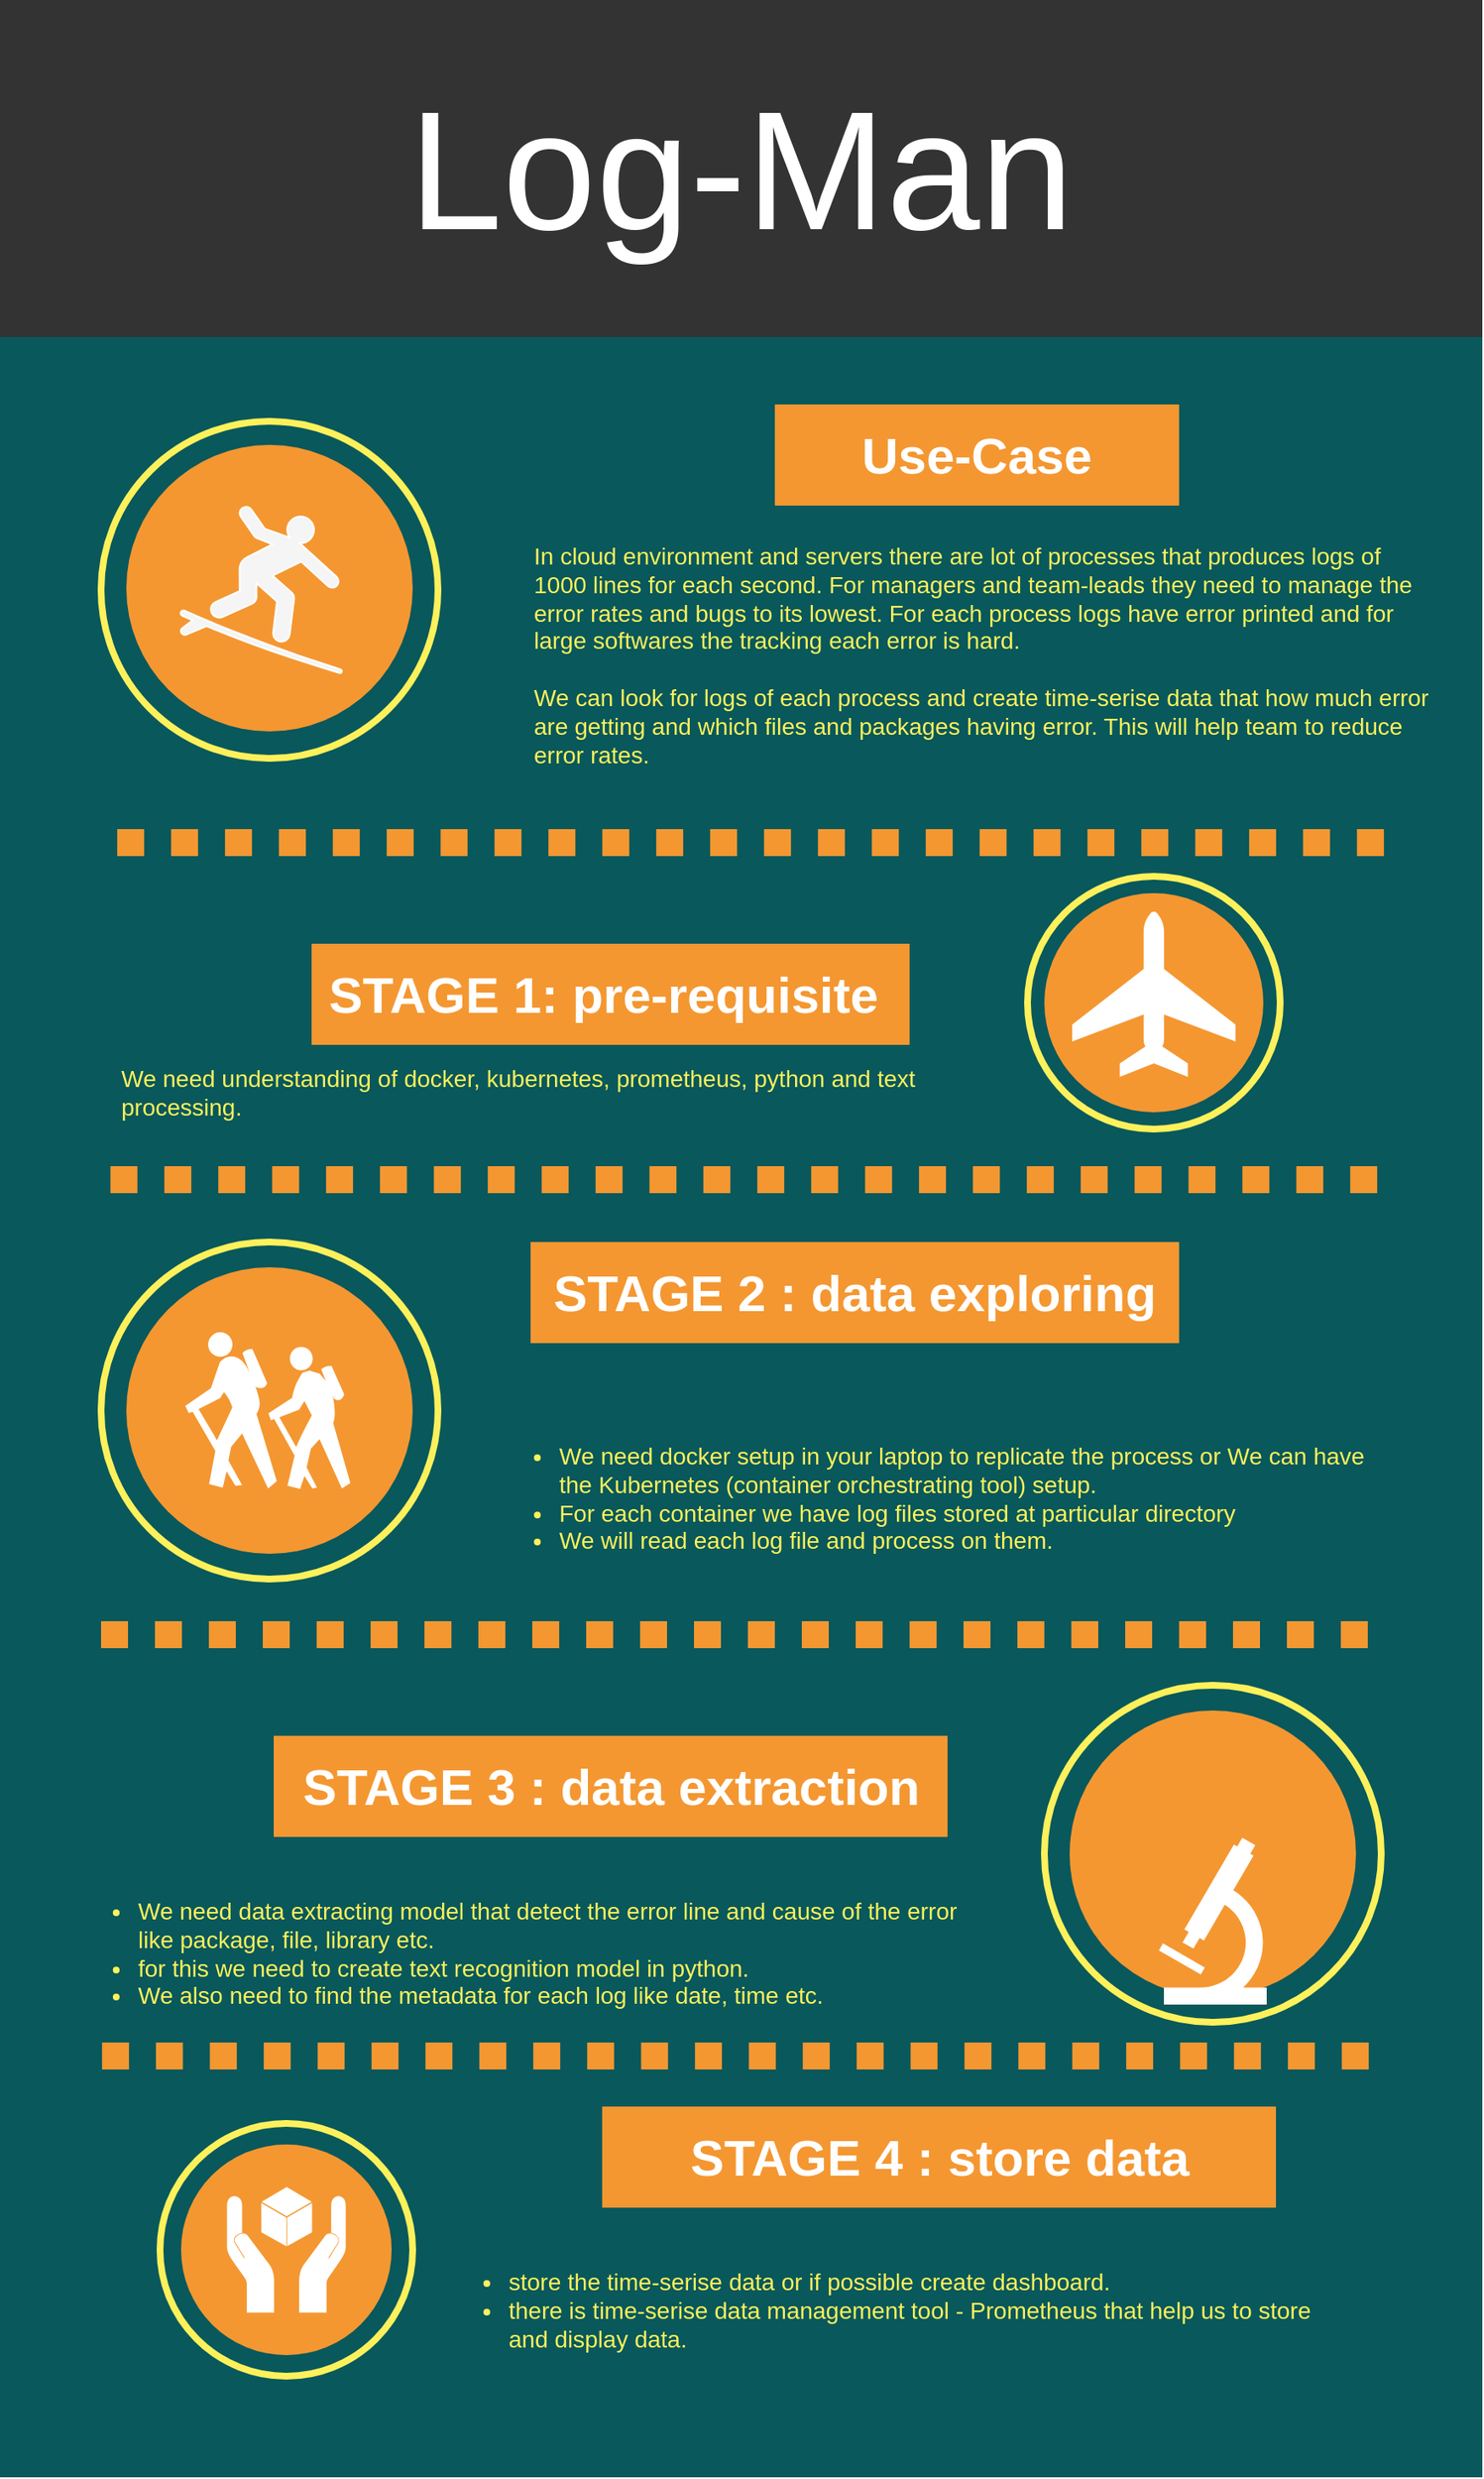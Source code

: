 <mxfile version="24.7.6">
  <diagram name="Page-1" id="5348f1db-0dfa-24cf-5d06-2057accb5106">
    <mxGraphModel dx="984" dy="666" grid="1" gridSize="10" guides="1" tooltips="1" connect="1" arrows="1" fold="1" page="1" pageScale="1.5" pageWidth="826" pageHeight="1169" background="none" math="0" shadow="0">
      <root>
        <mxCell id="0" style=";html=1;" />
        <mxCell id="1" style=";html=1;" parent="0" />
        <mxCell id="55dd390204d0f602-3" value="" style="whiteSpace=wrap;html=1;rounded=0;shadow=0;dashed=0;strokeColor=none;strokeWidth=4;fillColor=#08585C;gradientColor=none;fontFamily=Helvetica;fontSize=100;fontColor=#FFFFFF;align=center;" parent="1" vertex="1">
          <mxGeometry x="200" y="270" width="880" height="1280" as="geometry" />
        </mxCell>
        <mxCell id="55dd390204d0f602-1" value="Log-Man" style="whiteSpace=wrap;html=1;rounded=0;shadow=0;dashed=0;strokeColor=none;strokeWidth=4;fillColor=#333333;gradientColor=none;fontFamily=Helvetica;fontSize=100;fontColor=#FFFFFF;align=center;" parent="1" vertex="1">
          <mxGeometry x="200" y="80" width="880" height="200" as="geometry" />
        </mxCell>
        <mxCell id="55dd390204d0f602-2" value="" style="ellipse;whiteSpace=wrap;html=1;rounded=0;shadow=0;dashed=0;strokeColor=#FEF15B;strokeWidth=4;fillColor=none;gradientColor=none;fontFamily=Helvetica;fontSize=100;fontColor=#FFFFFF;align=center;" parent="1" vertex="1">
          <mxGeometry x="260" y="330" width="200" height="200" as="geometry" />
        </mxCell>
        <mxCell id="55dd390204d0f602-4" value="" style="ellipse;whiteSpace=wrap;html=1;rounded=0;shadow=0;dashed=0;strokeColor=none;strokeWidth=4;fillColor=#F49731;gradientColor=none;fontFamily=Helvetica;fontSize=100;fontColor=#FFFFFF;align=center;" parent="1" vertex="1">
          <mxGeometry x="275" y="344" width="170" height="170" as="geometry" />
        </mxCell>
        <mxCell id="55dd390204d0f602-5" value="" style="endArrow=none;html=1;dashed=1;dashPattern=1 1;labelBackgroundColor=none;strokeColor=#F49731;fontFamily=Helvetica;fontSize=100;fontColor=#FFFFFF;strokeWidth=16;" parent="1" edge="1">
          <mxGeometry width="50" height="50" relative="1" as="geometry">
            <mxPoint x="269.588" y="580" as="sourcePoint" />
            <mxPoint x="1029" y="580" as="targetPoint" />
          </mxGeometry>
        </mxCell>
        <mxCell id="55dd390204d0f602-6" value="Use-Case" style="whiteSpace=wrap;html=1;rounded=0;shadow=0;dashed=0;strokeColor=none;strokeWidth=4;fillColor=#F49731;gradientColor=none;fontFamily=Helvetica;fontSize=30;fontColor=#FFFFFF;align=center;fontStyle=1" parent="1" vertex="1">
          <mxGeometry x="660" y="320" width="240" height="60" as="geometry" />
        </mxCell>
        <mxCell id="55dd390204d0f602-8" value="In cloud environment and servers there are lot of processes that produces logs of 1000 lines for each second. For managers and team-leads they need to manage the error rates and bugs to its lowest. For each process logs have error printed and for large softwares the tracking each error is hard.&lt;br&gt;&lt;br&gt;We can look for logs of each process and create time-serise data that how much error are getting and which files and packages having error. This will help team to reduce error rates.&amp;nbsp;" style="text;spacingTop=-5;fillColor=#ffffff;whiteSpace=wrap;html=1;align=left;fontSize=14;fontFamily=Helvetica;fillColor=none;strokeColor=none;rounded=0;shadow=0;dashed=0;fontColor=#FEF15B;" parent="1" vertex="1">
          <mxGeometry x="515" y="400" width="535" height="130" as="geometry" />
        </mxCell>
        <mxCell id="55dd390204d0f602-9" value="" style="ellipse;whiteSpace=wrap;html=1;rounded=0;shadow=0;dashed=0;strokeColor=#FEF15B;strokeWidth=4;fillColor=none;gradientColor=none;fontFamily=Helvetica;fontSize=100;fontColor=#FFFFFF;align=center;" parent="1" vertex="1">
          <mxGeometry x="810" y="600" width="150" height="150" as="geometry" />
        </mxCell>
        <mxCell id="55dd390204d0f602-10" value="" style="ellipse;whiteSpace=wrap;html=1;rounded=0;shadow=0;dashed=0;strokeColor=none;strokeWidth=4;fillColor=#F49731;gradientColor=none;fontFamily=Helvetica;fontSize=100;fontColor=#FFFFFF;align=center;" parent="1" vertex="1">
          <mxGeometry x="820" y="610" width="130" height="130" as="geometry" />
        </mxCell>
        <mxCell id="55dd390204d0f602-11" value="" style="endArrow=none;html=1;dashed=1;dashPattern=1 1;labelBackgroundColor=none;strokeColor=#F49731;fontFamily=Helvetica;fontSize=100;fontColor=#FFFFFF;strokeWidth=16;" parent="1" edge="1">
          <mxGeometry width="50" height="50" relative="1" as="geometry">
            <mxPoint x="265.588" y="780" as="sourcePoint" />
            <mxPoint x="1025" y="780" as="targetPoint" />
          </mxGeometry>
        </mxCell>
        <mxCell id="55dd390204d0f602-12" value="STAGE 1: pre-requisite&amp;nbsp;" style="whiteSpace=wrap;html=1;rounded=0;shadow=0;dashed=0;strokeColor=none;strokeWidth=4;fillColor=#F49731;gradientColor=none;fontFamily=Helvetica;fontSize=30;fontColor=#FFFFFF;align=center;fontStyle=1" parent="1" vertex="1">
          <mxGeometry x="385" y="640" width="355" height="60" as="geometry" />
        </mxCell>
        <mxCell id="55dd390204d0f602-13" value="We need understanding of docker, kubernetes, prometheus, python and text processing." style="text;spacingTop=-5;fillColor=#ffffff;whiteSpace=wrap;html=1;align=left;fontSize=14;fontFamily=Helvetica;fillColor=none;strokeColor=none;rounded=0;shadow=0;dashed=0;fontColor=#FEF15B;" parent="1" vertex="1">
          <mxGeometry x="270" y="710" width="535" height="130" as="geometry" />
        </mxCell>
        <mxCell id="55dd390204d0f602-16" value="" style="endArrow=none;html=1;dashed=1;dashPattern=1 1;labelBackgroundColor=none;strokeColor=#F49731;fontFamily=Helvetica;fontSize=100;fontColor=#FFFFFF;strokeWidth=16;" parent="1" edge="1">
          <mxGeometry width="50" height="50" relative="1" as="geometry">
            <mxPoint x="259.998" y="1050.0" as="sourcePoint" />
            <mxPoint x="1019.41" y="1050.0" as="targetPoint" />
          </mxGeometry>
        </mxCell>
        <mxCell id="55dd390204d0f602-17" value="STAGE 2 : data exploring" style="whiteSpace=wrap;html=1;rounded=0;shadow=0;dashed=0;strokeColor=none;strokeWidth=4;fillColor=#F49731;gradientColor=none;fontFamily=Helvetica;fontSize=30;fontColor=#FFFFFF;align=center;fontStyle=1" parent="1" vertex="1">
          <mxGeometry x="515" y="817" width="385" height="60" as="geometry" />
        </mxCell>
        <mxCell id="55dd390204d0f602-18" value="&lt;ul&gt;&lt;li&gt;We need docker setup in your laptop to replicate the process or We can have the Kubernetes (container orchestrating tool) setup.&lt;/li&gt;&lt;li&gt;For each container we have log files stored at particular directory&lt;/li&gt;&lt;li&gt;We will read each log file and process on them.&lt;/li&gt;&lt;/ul&gt;" style="text;spacingTop=-5;fillColor=#ffffff;whiteSpace=wrap;html=1;align=left;fontSize=14;fontFamily=Helvetica;fillColor=none;strokeColor=none;rounded=0;shadow=0;dashed=0;fontColor=#FEF15B;" parent="1" vertex="1">
          <mxGeometry x="490" y="920" width="535" height="130" as="geometry" />
        </mxCell>
        <mxCell id="55dd390204d0f602-19" value="" style="ellipse;whiteSpace=wrap;html=1;rounded=0;shadow=0;dashed=0;strokeColor=#FEF15B;strokeWidth=4;fillColor=none;gradientColor=none;fontFamily=Helvetica;fontSize=100;fontColor=#FFFFFF;align=center;" parent="1" vertex="1">
          <mxGeometry x="820" y="1080" width="200" height="200" as="geometry" />
        </mxCell>
        <mxCell id="55dd390204d0f602-20" value="" style="ellipse;whiteSpace=wrap;html=1;rounded=0;shadow=0;dashed=0;strokeColor=none;strokeWidth=4;fillColor=#F49731;gradientColor=none;fontFamily=Helvetica;fontSize=100;fontColor=#FFFFFF;align=center;" parent="1" vertex="1">
          <mxGeometry x="835" y="1095" width="170" height="170" as="geometry" />
        </mxCell>
        <mxCell id="55dd390204d0f602-22" value="STAGE 3 : data extraction" style="whiteSpace=wrap;html=1;rounded=0;shadow=0;dashed=0;strokeColor=none;strokeWidth=4;fillColor=#F49731;gradientColor=none;fontFamily=Helvetica;fontSize=30;fontColor=#FFFFFF;align=center;fontStyle=1" parent="1" vertex="1">
          <mxGeometry x="362.5" y="1110" width="400" height="60" as="geometry" />
        </mxCell>
        <mxCell id="55dd390204d0f602-23" value="&lt;ul&gt;&lt;li&gt;We need data extracting model that detect the error line and cause of the error like package, file, library etc.&lt;/li&gt;&lt;li&gt;for this we need to create text recognition model in python.&amp;nbsp;&lt;/li&gt;&lt;li&gt;We also need to find the metadata for each log like date, time etc.&amp;nbsp;&amp;nbsp;&lt;/li&gt;&lt;/ul&gt;" style="text;spacingTop=-5;fillColor=#ffffff;whiteSpace=wrap;html=1;align=left;fontSize=14;fontFamily=Helvetica;fillColor=none;strokeColor=none;rounded=0;shadow=0;dashed=0;fontColor=#FEF15B;" parent="1" vertex="1">
          <mxGeometry x="240" y="1190" width="535" height="90" as="geometry" />
        </mxCell>
        <mxCell id="55dd390204d0f602-25" value="" style="shape=mxgraph.signs.transportation.airplane_3;html=1;fillColor=#FFFFFF;strokeColor=none;verticalLabelPosition=bottom;verticalAlign=top;align=center;rounded=0;shadow=0;dashed=0;fontFamily=Helvetica;fontSize=14;fontColor=#FEF15B;" parent="1" vertex="1">
          <mxGeometry x="836.5" y="621" width="97" height="98" as="geometry" />
        </mxCell>
        <mxCell id="qIXcpCow0f2DOApwsdZ7-1" value="" style="shape=mxgraph.signs.sports.surfing;html=1;pointerEvents=1;fillColor=#f5f5f5;strokeColor=#FFFFFF;verticalLabelPosition=bottom;verticalAlign=top;align=center;sketch=0;fontColor=#333333;" vertex="1" parent="1">
          <mxGeometry x="307" y="380.5" width="96" height="99" as="geometry" />
        </mxCell>
        <mxCell id="qIXcpCow0f2DOApwsdZ7-6" value="" style="ellipse;whiteSpace=wrap;html=1;rounded=0;shadow=0;dashed=0;strokeColor=#FEF15B;strokeWidth=4;fillColor=none;gradientColor=none;fontFamily=Helvetica;fontSize=100;fontColor=#FFFFFF;align=center;" vertex="1" parent="1">
          <mxGeometry x="260" y="817" width="200" height="200" as="geometry" />
        </mxCell>
        <mxCell id="qIXcpCow0f2DOApwsdZ7-7" value="" style="ellipse;whiteSpace=wrap;html=1;rounded=0;shadow=0;dashed=0;strokeColor=none;strokeWidth=4;fillColor=#F49731;gradientColor=none;fontFamily=Helvetica;fontSize=100;fontColor=#FFFFFF;align=center;" vertex="1" parent="1">
          <mxGeometry x="275" y="832" width="170" height="170" as="geometry" />
        </mxCell>
        <mxCell id="qIXcpCow0f2DOApwsdZ7-13" value="" style="shape=mxgraph.signs.sports.hiking;html=1;pointerEvents=1;verticalLabelPosition=bottom;verticalAlign=top;align=center;sketch=0;strokeColor=none;" vertex="1" parent="1">
          <mxGeometry x="310" y="870.5" width="98" height="93" as="geometry" />
        </mxCell>
        <mxCell id="qIXcpCow0f2DOApwsdZ7-14" value="" style="shape=mxgraph.signs.science.microscope;html=1;pointerEvents=1;verticalLabelPosition=bottom;verticalAlign=top;align=center;sketch=0;strokeColor=none;" vertex="1" parent="1">
          <mxGeometry x="888" y="1170.5" width="64" height="99" as="geometry" />
        </mxCell>
        <mxCell id="qIXcpCow0f2DOApwsdZ7-15" value="" style="endArrow=none;html=1;dashed=1;dashPattern=1 1;labelBackgroundColor=none;strokeColor=#F49731;fontFamily=Helvetica;fontSize=100;fontColor=#FFFFFF;strokeWidth=16;" edge="1" parent="1">
          <mxGeometry width="50" height="50" relative="1" as="geometry">
            <mxPoint x="260.588" y="1300.0" as="sourcePoint" />
            <mxPoint x="1020.0" y="1300.0" as="targetPoint" />
          </mxGeometry>
        </mxCell>
        <mxCell id="qIXcpCow0f2DOApwsdZ7-16" value="STAGE 4 : store data" style="whiteSpace=wrap;html=1;rounded=0;shadow=0;dashed=0;strokeColor=none;strokeWidth=4;fillColor=#F49731;gradientColor=none;fontFamily=Helvetica;fontSize=30;fontColor=#FFFFFF;align=center;fontStyle=1" vertex="1" parent="1">
          <mxGeometry x="557.5" y="1330" width="400" height="60" as="geometry" />
        </mxCell>
        <mxCell id="qIXcpCow0f2DOApwsdZ7-17" value="" style="ellipse;whiteSpace=wrap;html=1;rounded=0;shadow=0;dashed=0;strokeColor=#FEF15B;strokeWidth=4;fillColor=none;gradientColor=none;fontFamily=Helvetica;fontSize=100;fontColor=#FFFFFF;align=center;" vertex="1" parent="1">
          <mxGeometry x="295" y="1340" width="150" height="150" as="geometry" />
        </mxCell>
        <mxCell id="qIXcpCow0f2DOApwsdZ7-18" value="" style="ellipse;whiteSpace=wrap;html=1;rounded=0;shadow=0;dashed=0;strokeColor=none;strokeWidth=4;fillColor=#F49731;gradientColor=none;fontFamily=Helvetica;fontSize=100;fontColor=#FFFFFF;align=center;" vertex="1" parent="1">
          <mxGeometry x="307.5" y="1352.5" width="125" height="125" as="geometry" />
        </mxCell>
        <mxCell id="qIXcpCow0f2DOApwsdZ7-20" value="" style="shape=mxgraph.signs.safety.handle_with_care;html=1;pointerEvents=1;fillColor=#FFFFFF;strokeColor=none;verticalLabelPosition=bottom;verticalAlign=top;align=center;sketch=0;" vertex="1" parent="1">
          <mxGeometry x="334.75" y="1377.75" width="70.5" height="74.5" as="geometry" />
        </mxCell>
        <mxCell id="qIXcpCow0f2DOApwsdZ7-21" value="&lt;ul&gt;&lt;li&gt;store the time-serise data or if possible create dashboard.&amp;nbsp;&lt;/li&gt;&lt;li&gt;there is time-serise data management tool - Prometheus that help us to store and display data.&lt;/li&gt;&lt;/ul&gt;" style="text;spacingTop=-5;fillColor=#ffffff;whiteSpace=wrap;html=1;align=left;fontSize=14;fontFamily=Helvetica;fillColor=none;strokeColor=none;rounded=0;shadow=0;dashed=0;fontColor=#FEF15B;" vertex="1" parent="1">
          <mxGeometry x="460" y="1410" width="535" height="90" as="geometry" />
        </mxCell>
      </root>
    </mxGraphModel>
  </diagram>
</mxfile>
